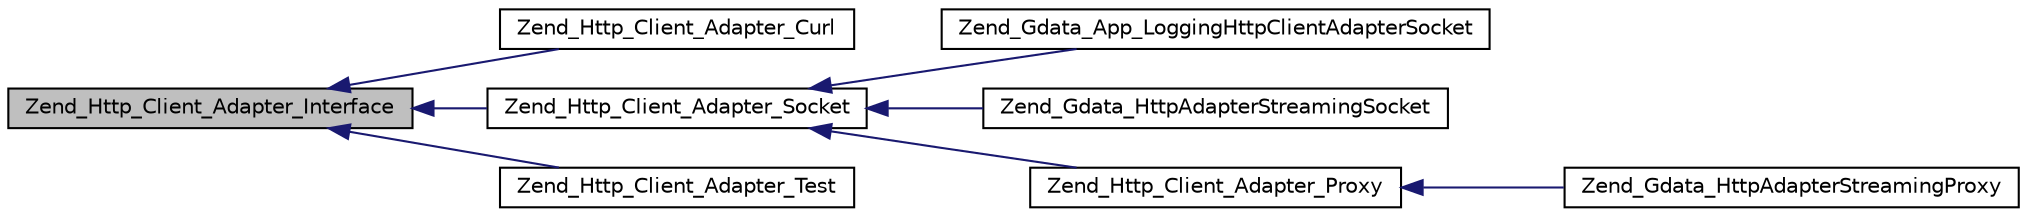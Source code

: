 digraph G
{
  edge [fontname="Helvetica",fontsize="10",labelfontname="Helvetica",labelfontsize="10"];
  node [fontname="Helvetica",fontsize="10",shape=record];
  rankdir="LR";
  Node1 [label="Zend_Http_Client_Adapter_Interface",height=0.2,width=0.4,color="black", fillcolor="grey75", style="filled" fontcolor="black"];
  Node1 -> Node2 [dir="back",color="midnightblue",fontsize="10",style="solid",fontname="Helvetica"];
  Node2 [label="Zend_Http_Client_Adapter_Curl",height=0.2,width=0.4,color="black", fillcolor="white", style="filled",URL="$class_zend___http___client___adapter___curl.html"];
  Node1 -> Node3 [dir="back",color="midnightblue",fontsize="10",style="solid",fontname="Helvetica"];
  Node3 [label="Zend_Http_Client_Adapter_Socket",height=0.2,width=0.4,color="black", fillcolor="white", style="filled",URL="$class_zend___http___client___adapter___socket.html"];
  Node3 -> Node4 [dir="back",color="midnightblue",fontsize="10",style="solid",fontname="Helvetica"];
  Node4 [label="Zend_Gdata_App_LoggingHttpClientAdapterSocket",height=0.2,width=0.4,color="black", fillcolor="white", style="filled",URL="$class_zend___gdata___app___logging_http_client_adapter_socket.html"];
  Node3 -> Node5 [dir="back",color="midnightblue",fontsize="10",style="solid",fontname="Helvetica"];
  Node5 [label="Zend_Gdata_HttpAdapterStreamingSocket",height=0.2,width=0.4,color="black", fillcolor="white", style="filled",URL="$class_zend___gdata___http_adapter_streaming_socket.html"];
  Node3 -> Node6 [dir="back",color="midnightblue",fontsize="10",style="solid",fontname="Helvetica"];
  Node6 [label="Zend_Http_Client_Adapter_Proxy",height=0.2,width=0.4,color="black", fillcolor="white", style="filled",URL="$class_zend___http___client___adapter___proxy.html"];
  Node6 -> Node7 [dir="back",color="midnightblue",fontsize="10",style="solid",fontname="Helvetica"];
  Node7 [label="Zend_Gdata_HttpAdapterStreamingProxy",height=0.2,width=0.4,color="black", fillcolor="white", style="filled",URL="$class_zend___gdata___http_adapter_streaming_proxy.html"];
  Node1 -> Node8 [dir="back",color="midnightblue",fontsize="10",style="solid",fontname="Helvetica"];
  Node8 [label="Zend_Http_Client_Adapter_Test",height=0.2,width=0.4,color="black", fillcolor="white", style="filled",URL="$class_zend___http___client___adapter___test.html"];
}
